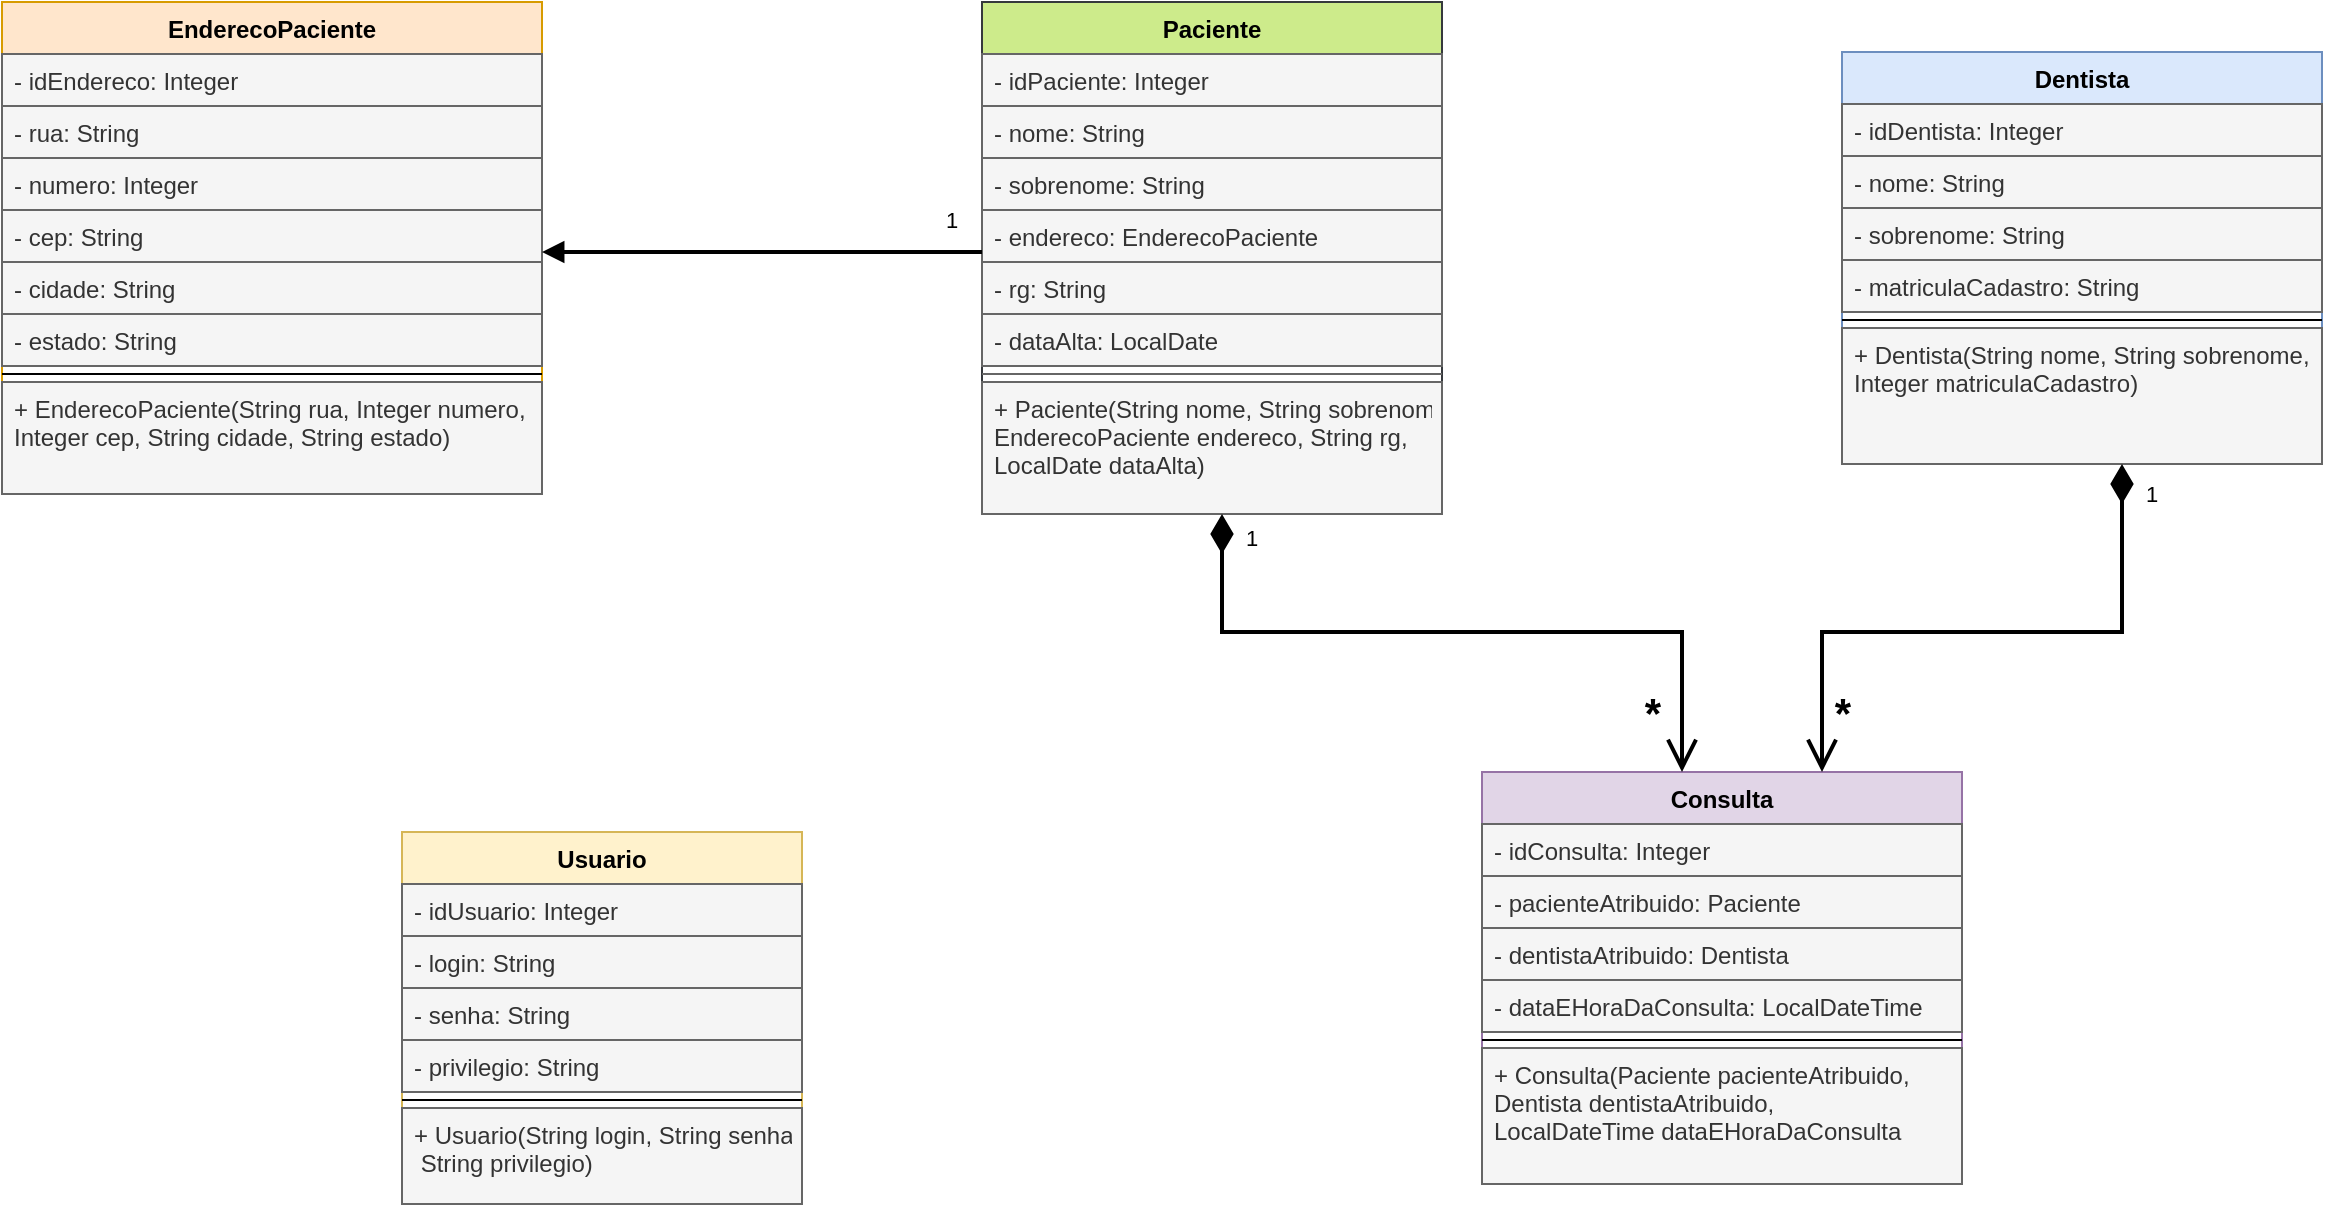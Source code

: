 <mxfile version="20.2.3" type="device"><diagram name="Page-1" id="0783ab3e-0a74-02c8-0abd-f7b4e66b4bec"><mxGraphModel dx="1974" dy="609" grid="1" gridSize="10" guides="1" tooltips="1" connect="1" arrows="1" fold="1" page="1" pageScale="1" pageWidth="850" pageHeight="1100" background="none" math="0" shadow="0"><root><mxCell id="0"/><mxCell id="1" parent="0"/><mxCell id="_iS3uIck-oqJFIhpEiwa-1" value="Dentista" style="swimlane;fontStyle=1;align=center;verticalAlign=top;childLayout=stackLayout;horizontal=1;startSize=26;horizontalStack=0;resizeParent=1;resizeParentMax=0;resizeLast=0;collapsible=1;marginBottom=0;fillColor=#dae8fc;strokeColor=#6c8ebf;" parent="1" vertex="1"><mxGeometry x="520" y="280" width="240" height="206" as="geometry"/></mxCell><mxCell id="QeN1P3IJ45z95Rlk3Sir-3" value="- idDentista: Integer&#10;" style="text;align=left;verticalAlign=top;spacingLeft=4;spacingRight=4;overflow=hidden;rotatable=0;points=[[0,0.5],[1,0.5]];portConstraint=eastwest;fillColor=#f5f5f5;strokeColor=#666666;fontColor=#333333;" parent="_iS3uIck-oqJFIhpEiwa-1" vertex="1"><mxGeometry y="26" width="240" height="26" as="geometry"/></mxCell><mxCell id="_iS3uIck-oqJFIhpEiwa-2" value="- nome: String" style="text;align=left;verticalAlign=top;spacingLeft=4;spacingRight=4;overflow=hidden;rotatable=0;points=[[0,0.5],[1,0.5]];portConstraint=eastwest;fillColor=#f5f5f5;strokeColor=#666666;fontColor=#333333;" parent="_iS3uIck-oqJFIhpEiwa-1" vertex="1"><mxGeometry y="52" width="240" height="26" as="geometry"/></mxCell><mxCell id="_iS3uIck-oqJFIhpEiwa-5" value="- sobrenome: String" style="text;strokeColor=#666666;fillColor=#f5f5f5;align=left;verticalAlign=top;spacingLeft=4;spacingRight=4;overflow=hidden;rotatable=0;points=[[0,0.5],[1,0.5]];portConstraint=eastwest;fontColor=#333333;" parent="_iS3uIck-oqJFIhpEiwa-1" vertex="1"><mxGeometry y="78" width="240" height="26" as="geometry"/></mxCell><mxCell id="_iS3uIck-oqJFIhpEiwa-6" value="- matriculaCadastro: String" style="text;strokeColor=#666666;fillColor=#f5f5f5;align=left;verticalAlign=top;spacingLeft=4;spacingRight=4;overflow=hidden;rotatable=0;points=[[0,0.5],[1,0.5]];portConstraint=eastwest;fontColor=#333333;" parent="_iS3uIck-oqJFIhpEiwa-1" vertex="1"><mxGeometry y="104" width="240" height="26" as="geometry"/></mxCell><mxCell id="_iS3uIck-oqJFIhpEiwa-3" value="" style="line;strokeWidth=1;fillColor=none;align=left;verticalAlign=middle;spacingTop=-1;spacingLeft=3;spacingRight=3;rotatable=0;labelPosition=right;points=[];portConstraint=eastwest;" parent="_iS3uIck-oqJFIhpEiwa-1" vertex="1"><mxGeometry y="130" width="240" height="8" as="geometry"/></mxCell><mxCell id="_iS3uIck-oqJFIhpEiwa-4" value="+ Dentista(String nome, String sobrenome, &#10;Integer matriculaCadastro)" style="text;strokeColor=#666666;fillColor=#f5f5f5;align=left;verticalAlign=top;spacingLeft=4;spacingRight=4;overflow=hidden;rotatable=0;points=[[0,0.5],[1,0.5]];portConstraint=eastwest;fontColor=#333333;" parent="_iS3uIck-oqJFIhpEiwa-1" vertex="1"><mxGeometry y="138" width="240" height="68" as="geometry"/></mxCell><mxCell id="_iS3uIck-oqJFIhpEiwa-7" value="Paciente" style="swimlane;fontStyle=1;align=center;verticalAlign=top;childLayout=stackLayout;horizontal=1;startSize=26;horizontalStack=0;resizeParent=1;resizeParentMax=0;resizeLast=0;collapsible=1;marginBottom=0;fillColor=#cdeb8b;strokeColor=#36393d;" parent="1" vertex="1"><mxGeometry x="90" y="255" width="230" height="256" as="geometry"/></mxCell><mxCell id="QeN1P3IJ45z95Rlk3Sir-2" value="- idPaciente: Integer" style="text;strokeColor=#666666;fillColor=#f5f5f5;align=left;verticalAlign=top;spacingLeft=4;spacingRight=4;overflow=hidden;rotatable=0;points=[[0,0.5],[1,0.5]];portConstraint=eastwest;fontColor=#333333;" parent="_iS3uIck-oqJFIhpEiwa-7" vertex="1"><mxGeometry y="26" width="230" height="26" as="geometry"/></mxCell><mxCell id="_iS3uIck-oqJFIhpEiwa-8" value="- nome: String" style="text;strokeColor=#666666;fillColor=#f5f5f5;align=left;verticalAlign=top;spacingLeft=4;spacingRight=4;overflow=hidden;rotatable=0;points=[[0,0.5],[1,0.5]];portConstraint=eastwest;fontColor=#333333;" parent="_iS3uIck-oqJFIhpEiwa-7" vertex="1"><mxGeometry y="52" width="230" height="26" as="geometry"/></mxCell><mxCell id="_iS3uIck-oqJFIhpEiwa-11" value="- sobrenome: String" style="text;strokeColor=#666666;fillColor=#f5f5f5;align=left;verticalAlign=top;spacingLeft=4;spacingRight=4;overflow=hidden;rotatable=0;points=[[0,0.5],[1,0.5]];portConstraint=eastwest;fontColor=#333333;" parent="_iS3uIck-oqJFIhpEiwa-7" vertex="1"><mxGeometry y="78" width="230" height="26" as="geometry"/></mxCell><mxCell id="_iS3uIck-oqJFIhpEiwa-12" value="- endereco: EnderecoPaciente" style="text;strokeColor=#666666;fillColor=#f5f5f5;align=left;verticalAlign=top;spacingLeft=4;spacingRight=4;overflow=hidden;rotatable=0;points=[[0,0.5],[1,0.5]];portConstraint=eastwest;fontColor=#333333;" parent="_iS3uIck-oqJFIhpEiwa-7" vertex="1"><mxGeometry y="104" width="230" height="26" as="geometry"/></mxCell><mxCell id="_iS3uIck-oqJFIhpEiwa-13" value="- rg: String" style="text;strokeColor=#666666;fillColor=#f5f5f5;align=left;verticalAlign=top;spacingLeft=4;spacingRight=4;overflow=hidden;rotatable=0;points=[[0,0.5],[1,0.5]];portConstraint=eastwest;fontColor=#333333;" parent="_iS3uIck-oqJFIhpEiwa-7" vertex="1"><mxGeometry y="130" width="230" height="26" as="geometry"/></mxCell><mxCell id="_iS3uIck-oqJFIhpEiwa-14" value="- dataAlta: LocalDate" style="text;strokeColor=#666666;fillColor=#f5f5f5;align=left;verticalAlign=top;spacingLeft=4;spacingRight=4;overflow=hidden;rotatable=0;points=[[0,0.5],[1,0.5]];portConstraint=eastwest;fontColor=#333333;" parent="_iS3uIck-oqJFIhpEiwa-7" vertex="1"><mxGeometry y="156" width="230" height="26" as="geometry"/></mxCell><mxCell id="_iS3uIck-oqJFIhpEiwa-9" value="" style="line;strokeWidth=1;fillColor=#f5f5f5;align=left;verticalAlign=middle;spacingTop=-1;spacingLeft=3;spacingRight=3;rotatable=0;labelPosition=right;points=[];portConstraint=eastwest;fontColor=#333333;strokeColor=#666666;" parent="_iS3uIck-oqJFIhpEiwa-7" vertex="1"><mxGeometry y="182" width="230" height="8" as="geometry"/></mxCell><mxCell id="_iS3uIck-oqJFIhpEiwa-10" value="+ Paciente(String nome, String sobrenome, &#10;EnderecoPaciente endereco, String rg, &#10;LocalDate dataAlta)" style="text;strokeColor=#666666;fillColor=#f5f5f5;align=left;verticalAlign=top;spacingLeft=4;spacingRight=4;overflow=hidden;rotatable=0;points=[[0,0.5],[1,0.5]];portConstraint=eastwest;fontColor=#333333;" parent="_iS3uIck-oqJFIhpEiwa-7" vertex="1"><mxGeometry y="190" width="230" height="66" as="geometry"/></mxCell><mxCell id="_iS3uIck-oqJFIhpEiwa-15" value="EnderecoPaciente" style="swimlane;fontStyle=1;align=center;verticalAlign=top;childLayout=stackLayout;horizontal=1;startSize=26;horizontalStack=0;resizeParent=1;resizeParentMax=0;resizeLast=0;collapsible=1;marginBottom=0;fillColor=#ffe6cc;strokeColor=#d79b00;" parent="1" vertex="1"><mxGeometry x="-400" y="255" width="270" height="246" as="geometry"/></mxCell><mxCell id="QeN1P3IJ45z95Rlk3Sir-1" value="- idEndereco: Integer" style="text;strokeColor=#666666;fillColor=#f5f5f5;align=left;verticalAlign=top;spacingLeft=4;spacingRight=4;overflow=hidden;rotatable=0;points=[[0,0.5],[1,0.5]];portConstraint=eastwest;fontColor=#333333;" parent="_iS3uIck-oqJFIhpEiwa-15" vertex="1"><mxGeometry y="26" width="270" height="26" as="geometry"/></mxCell><mxCell id="_iS3uIck-oqJFIhpEiwa-16" value="- rua: String" style="text;strokeColor=#666666;fillColor=#f5f5f5;align=left;verticalAlign=top;spacingLeft=4;spacingRight=4;overflow=hidden;rotatable=0;points=[[0,0.5],[1,0.5]];portConstraint=eastwest;fontColor=#333333;" parent="_iS3uIck-oqJFIhpEiwa-15" vertex="1"><mxGeometry y="52" width="270" height="26" as="geometry"/></mxCell><mxCell id="_iS3uIck-oqJFIhpEiwa-19" value="- numero: Integer" style="text;strokeColor=#666666;fillColor=#f5f5f5;align=left;verticalAlign=top;spacingLeft=4;spacingRight=4;overflow=hidden;rotatable=0;points=[[0,0.5],[1,0.5]];portConstraint=eastwest;fontColor=#333333;" parent="_iS3uIck-oqJFIhpEiwa-15" vertex="1"><mxGeometry y="78" width="270" height="26" as="geometry"/></mxCell><mxCell id="_iS3uIck-oqJFIhpEiwa-20" value="- cep: String" style="text;strokeColor=#666666;fillColor=#f5f5f5;align=left;verticalAlign=top;spacingLeft=4;spacingRight=4;overflow=hidden;rotatable=0;points=[[0,0.5],[1,0.5]];portConstraint=eastwest;fontColor=#333333;" parent="_iS3uIck-oqJFIhpEiwa-15" vertex="1"><mxGeometry y="104" width="270" height="26" as="geometry"/></mxCell><mxCell id="_iS3uIck-oqJFIhpEiwa-21" value="- cidade: String" style="text;strokeColor=#666666;fillColor=#f5f5f5;align=left;verticalAlign=top;spacingLeft=4;spacingRight=4;overflow=hidden;rotatable=0;points=[[0,0.5],[1,0.5]];portConstraint=eastwest;fontColor=#333333;" parent="_iS3uIck-oqJFIhpEiwa-15" vertex="1"><mxGeometry y="130" width="270" height="26" as="geometry"/></mxCell><mxCell id="_iS3uIck-oqJFIhpEiwa-22" value="- estado: String" style="text;strokeColor=#666666;fillColor=#f5f5f5;align=left;verticalAlign=top;spacingLeft=4;spacingRight=4;overflow=hidden;rotatable=0;points=[[0,0.5],[1,0.5]];portConstraint=eastwest;fontColor=#333333;" parent="_iS3uIck-oqJFIhpEiwa-15" vertex="1"><mxGeometry y="156" width="270" height="26" as="geometry"/></mxCell><mxCell id="_iS3uIck-oqJFIhpEiwa-17" value="" style="line;strokeWidth=1;fillColor=none;align=left;verticalAlign=middle;spacingTop=-1;spacingLeft=3;spacingRight=3;rotatable=0;labelPosition=right;points=[];portConstraint=eastwest;" parent="_iS3uIck-oqJFIhpEiwa-15" vertex="1"><mxGeometry y="182" width="270" height="8" as="geometry"/></mxCell><mxCell id="_iS3uIck-oqJFIhpEiwa-18" value="+ EnderecoPaciente(String rua, Integer numero, &#10;Integer cep, String cidade, String estado)" style="text;strokeColor=#666666;fillColor=#f5f5f5;align=left;verticalAlign=top;spacingLeft=4;spacingRight=4;overflow=hidden;rotatable=0;points=[[0,0.5],[1,0.5]];portConstraint=eastwest;fontColor=#333333;" parent="_iS3uIck-oqJFIhpEiwa-15" vertex="1"><mxGeometry y="190" width="270" height="56" as="geometry"/></mxCell><mxCell id="_iS3uIck-oqJFIhpEiwa-23" value="Consulta" style="swimlane;fontStyle=1;align=center;verticalAlign=top;childLayout=stackLayout;horizontal=1;startSize=26;horizontalStack=0;resizeParent=1;resizeParentMax=0;resizeLast=0;collapsible=1;marginBottom=0;fillColor=#e1d5e7;strokeColor=#9673a6;" parent="1" vertex="1"><mxGeometry x="340" y="640" width="240" height="206" as="geometry"/></mxCell><mxCell id="QeN1P3IJ45z95Rlk3Sir-5" value="- idConsulta: Integer" style="text;strokeColor=#666666;fillColor=#f5f5f5;align=left;verticalAlign=top;spacingLeft=4;spacingRight=4;overflow=hidden;rotatable=0;points=[[0,0.5],[1,0.5]];portConstraint=eastwest;fontColor=#333333;" parent="_iS3uIck-oqJFIhpEiwa-23" vertex="1"><mxGeometry y="26" width="240" height="26" as="geometry"/></mxCell><mxCell id="_iS3uIck-oqJFIhpEiwa-24" value="- pacienteAtribuido: Paciente" style="text;strokeColor=#666666;fillColor=#f5f5f5;align=left;verticalAlign=top;spacingLeft=4;spacingRight=4;overflow=hidden;rotatable=0;points=[[0,0.5],[1,0.5]];portConstraint=eastwest;fontColor=#333333;" parent="_iS3uIck-oqJFIhpEiwa-23" vertex="1"><mxGeometry y="52" width="240" height="26" as="geometry"/></mxCell><mxCell id="_iS3uIck-oqJFIhpEiwa-27" value="- dentistaAtribuido: Dentista" style="text;strokeColor=#666666;fillColor=#f5f5f5;align=left;verticalAlign=top;spacingLeft=4;spacingRight=4;overflow=hidden;rotatable=0;points=[[0,0.5],[1,0.5]];portConstraint=eastwest;fontColor=#333333;" parent="_iS3uIck-oqJFIhpEiwa-23" vertex="1"><mxGeometry y="78" width="240" height="26" as="geometry"/></mxCell><mxCell id="_iS3uIck-oqJFIhpEiwa-28" value="- dataEHoraDaConsulta: LocalDateTime" style="text;strokeColor=#666666;fillColor=#f5f5f5;align=left;verticalAlign=top;spacingLeft=4;spacingRight=4;overflow=hidden;rotatable=0;points=[[0,0.5],[1,0.5]];portConstraint=eastwest;fontColor=#333333;" parent="_iS3uIck-oqJFIhpEiwa-23" vertex="1"><mxGeometry y="104" width="240" height="26" as="geometry"/></mxCell><mxCell id="_iS3uIck-oqJFIhpEiwa-25" value="" style="line;strokeWidth=1;fillColor=none;align=left;verticalAlign=middle;spacingTop=-1;spacingLeft=3;spacingRight=3;rotatable=0;labelPosition=right;points=[];portConstraint=eastwest;" parent="_iS3uIck-oqJFIhpEiwa-23" vertex="1"><mxGeometry y="130" width="240" height="8" as="geometry"/></mxCell><mxCell id="_iS3uIck-oqJFIhpEiwa-26" value="+ Consulta(Paciente pacienteAtribuido,&#10;Dentista dentistaAtribuido, &#10;LocalDateTime dataEHoraDaConsulta" style="text;strokeColor=#666666;fillColor=#f5f5f5;align=left;verticalAlign=top;spacingLeft=4;spacingRight=4;overflow=hidden;rotatable=0;points=[[0,0.5],[1,0.5]];portConstraint=eastwest;fontColor=#333333;" parent="_iS3uIck-oqJFIhpEiwa-23" vertex="1"><mxGeometry y="138" width="240" height="68" as="geometry"/></mxCell><mxCell id="_iS3uIck-oqJFIhpEiwa-29" value="Usuario" style="swimlane;fontStyle=1;align=center;verticalAlign=top;childLayout=stackLayout;horizontal=1;startSize=26;horizontalStack=0;resizeParent=1;resizeParentMax=0;resizeLast=0;collapsible=1;marginBottom=0;fillColor=#fff2cc;strokeColor=#d6b656;" parent="1" vertex="1"><mxGeometry x="-200" y="670" width="200" height="186" as="geometry"/></mxCell><mxCell id="QeN1P3IJ45z95Rlk3Sir-4" value="- idUsuario: Integer" style="text;strokeColor=#666666;fillColor=#f5f5f5;align=left;verticalAlign=top;spacingLeft=4;spacingRight=4;overflow=hidden;rotatable=0;points=[[0,0.5],[1,0.5]];portConstraint=eastwest;fontColor=#333333;" parent="_iS3uIck-oqJFIhpEiwa-29" vertex="1"><mxGeometry y="26" width="200" height="26" as="geometry"/></mxCell><mxCell id="_iS3uIck-oqJFIhpEiwa-30" value="- login: String" style="text;strokeColor=#666666;fillColor=#f5f5f5;align=left;verticalAlign=top;spacingLeft=4;spacingRight=4;overflow=hidden;rotatable=0;points=[[0,0.5],[1,0.5]];portConstraint=eastwest;fontColor=#333333;" parent="_iS3uIck-oqJFIhpEiwa-29" vertex="1"><mxGeometry y="52" width="200" height="26" as="geometry"/></mxCell><mxCell id="_iS3uIck-oqJFIhpEiwa-37" value="- senha: String" style="text;strokeColor=#666666;fillColor=#f5f5f5;align=left;verticalAlign=top;spacingLeft=4;spacingRight=4;overflow=hidden;rotatable=0;points=[[0,0.5],[1,0.5]];portConstraint=eastwest;fontColor=#333333;" parent="_iS3uIck-oqJFIhpEiwa-29" vertex="1"><mxGeometry y="78" width="200" height="26" as="geometry"/></mxCell><mxCell id="_iS3uIck-oqJFIhpEiwa-38" value="- privilegio: String" style="text;align=left;verticalAlign=top;spacingLeft=4;spacingRight=4;overflow=hidden;rotatable=0;points=[[0,0.5],[1,0.5]];portConstraint=eastwest;fillColor=#f5f5f5;fontColor=#333333;strokeColor=#666666;" parent="_iS3uIck-oqJFIhpEiwa-29" vertex="1"><mxGeometry y="104" width="200" height="26" as="geometry"/></mxCell><mxCell id="_iS3uIck-oqJFIhpEiwa-31" value="" style="line;strokeWidth=1;fillColor=none;align=left;verticalAlign=middle;spacingTop=-1;spacingLeft=3;spacingRight=3;rotatable=0;labelPosition=right;points=[];portConstraint=eastwest;" parent="_iS3uIck-oqJFIhpEiwa-29" vertex="1"><mxGeometry y="130" width="200" height="8" as="geometry"/></mxCell><mxCell id="_iS3uIck-oqJFIhpEiwa-32" value="+ Usuario(String login, String senha,&#10; String privilegio)" style="text;strokeColor=#666666;fillColor=#f5f5f5;align=left;verticalAlign=top;spacingLeft=4;spacingRight=4;overflow=hidden;rotatable=0;points=[[0,0.5],[1,0.5]];portConstraint=eastwest;fontColor=#333333;" parent="_iS3uIck-oqJFIhpEiwa-29" vertex="1"><mxGeometry y="138" width="200" height="48" as="geometry"/></mxCell><mxCell id="_iS3uIck-oqJFIhpEiwa-39" value="1" style="endArrow=open;html=1;endSize=12;startArrow=diamondThin;startSize=14;startFill=1;edgeStyle=orthogonalEdgeStyle;align=left;verticalAlign=bottom;strokeWidth=2;rounded=0;" parent="1" source="_iS3uIck-oqJFIhpEiwa-7" target="_iS3uIck-oqJFIhpEiwa-23" edge="1"><mxGeometry x="-0.882" y="10" relative="1" as="geometry"><mxPoint x="210" y="500" as="sourcePoint"/><mxPoint x="440" y="640" as="targetPoint"/><Array as="points"><mxPoint x="210" y="570"/><mxPoint x="440" y="570"/></Array><mxPoint as="offset"/></mxGeometry></mxCell><mxCell id="_iS3uIck-oqJFIhpEiwa-44" value="*" style="edgeLabel;html=1;align=center;verticalAlign=middle;resizable=0;points=[];fontSize=21;fontFamily=Helvetica;fontColor=default;fontStyle=1" parent="_iS3uIck-oqJFIhpEiwa-39" vertex="1" connectable="0"><mxGeometry relative="1" as="geometry"><mxPoint x="94" y="40" as="offset"/></mxGeometry></mxCell><mxCell id="_iS3uIck-oqJFIhpEiwa-45" value="*" style="edgeLabel;html=1;align=center;verticalAlign=middle;resizable=0;points=[];fontSize=21;fontFamily=Helvetica;fontColor=default;fontStyle=1" parent="_iS3uIck-oqJFIhpEiwa-39" vertex="1" connectable="0"><mxGeometry x="0.09" y="-3" relative="1" as="geometry"><mxPoint x="173" y="37" as="offset"/></mxGeometry></mxCell><mxCell id="_iS3uIck-oqJFIhpEiwa-40" value="1" style="endArrow=open;html=1;endSize=12;startArrow=diamondThin;startSize=14;startFill=1;edgeStyle=orthogonalEdgeStyle;align=left;verticalAlign=bottom;rounded=0;strokeWidth=2;" parent="1" source="_iS3uIck-oqJFIhpEiwa-1" target="_iS3uIck-oqJFIhpEiwa-23" edge="1"><mxGeometry x="-0.841" y="10" relative="1" as="geometry"><mxPoint x="670" y="580" as="sourcePoint"/><mxPoint x="510" y="640" as="targetPoint"/><Array as="points"><mxPoint x="660" y="570"/><mxPoint x="510" y="570"/></Array><mxPoint as="offset"/></mxGeometry></mxCell><mxCell id="_iS3uIck-oqJFIhpEiwa-41" value="" style="endArrow=block;endFill=1;html=1;edgeStyle=orthogonalEdgeStyle;align=left;verticalAlign=top;rounded=0;strokeWidth=2;horizontal=0;" parent="1" source="_iS3uIck-oqJFIhpEiwa-7" target="_iS3uIck-oqJFIhpEiwa-15" edge="1"><mxGeometry x="-1" relative="1" as="geometry"><mxPoint x="-40" y="680" as="sourcePoint"/><mxPoint x="-40" y="190" as="targetPoint"/><Array as="points"><mxPoint x="20" y="380"/><mxPoint x="20" y="380"/></Array></mxGeometry></mxCell><mxCell id="_iS3uIck-oqJFIhpEiwa-42" value="1" style="edgeLabel;resizable=0;html=1;align=left;verticalAlign=bottom;" parent="_iS3uIck-oqJFIhpEiwa-41" connectable="0" vertex="1"><mxGeometry x="-1" relative="1" as="geometry"><mxPoint x="-20" y="-8" as="offset"/></mxGeometry></mxCell></root></mxGraphModel></diagram></mxfile>